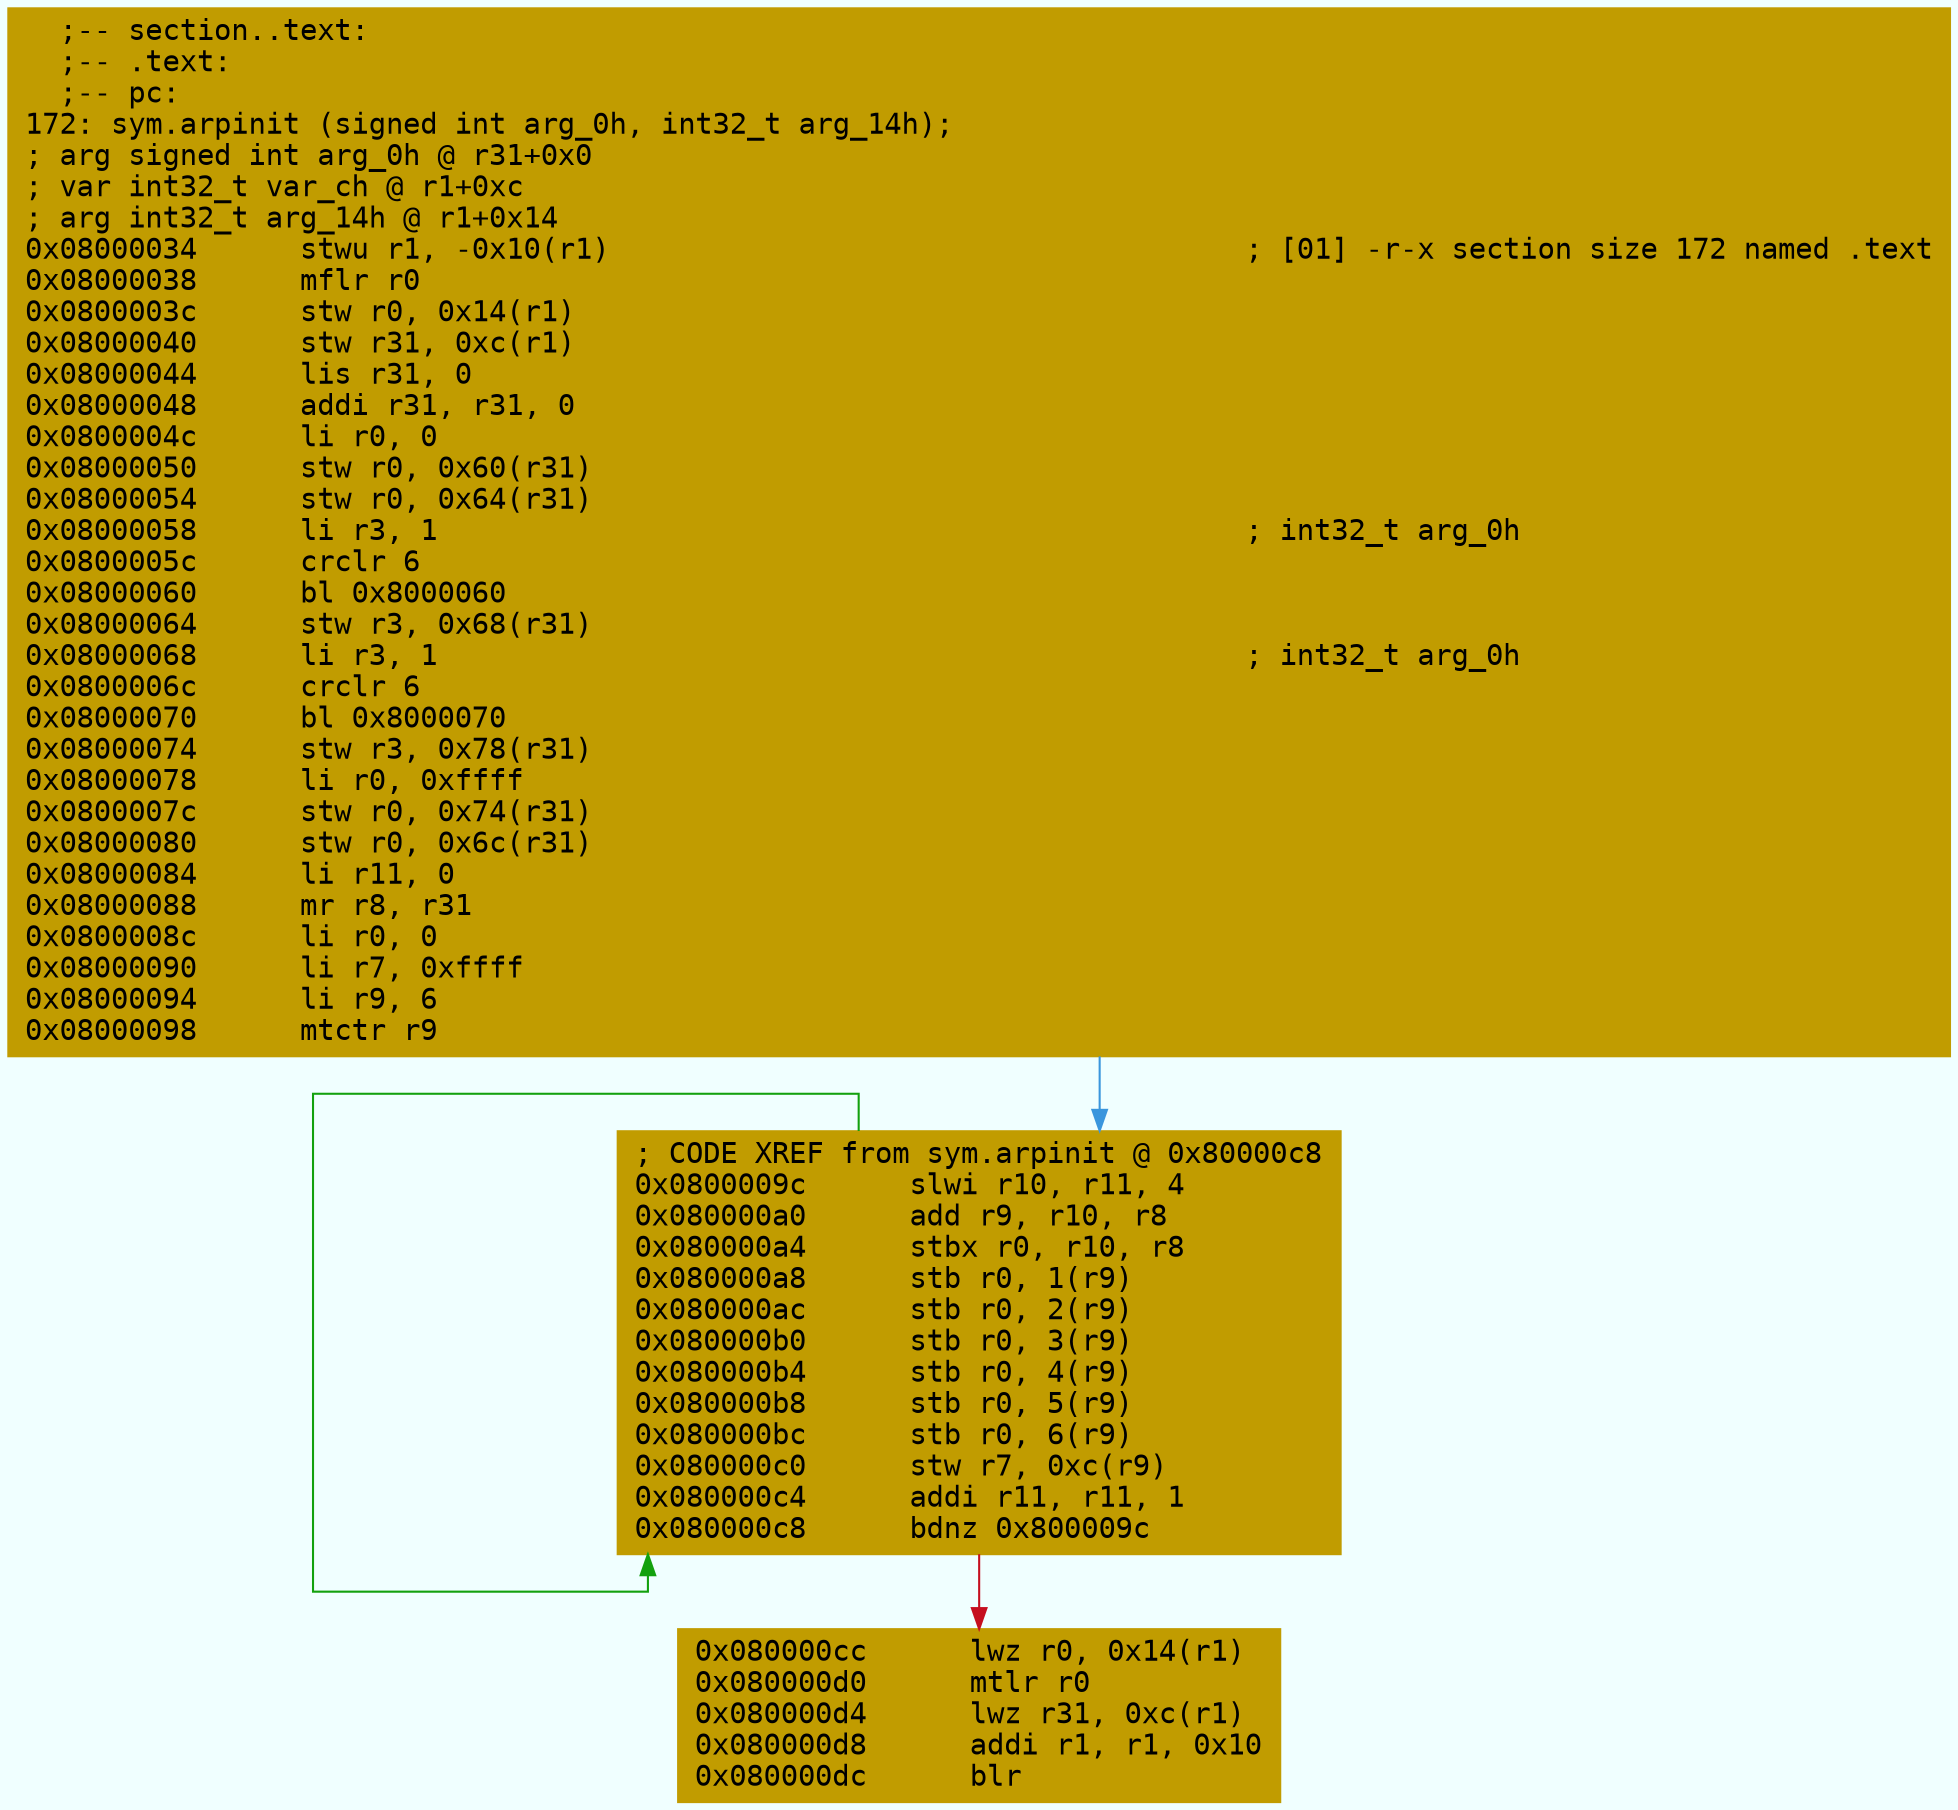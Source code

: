 digraph code {
	graph [bgcolor=azure fontsize=8 fontname="Courier" splines="ortho"];
	node [fillcolor=gray style=filled shape=box];
	edge [arrowhead="normal"];
	"0x08000034" [URL="sym.arpinit/0x08000034", fillcolor="#c19c00",color="#c19c00", fontname="Courier",label="  ;-- section..text:\l  ;-- .text:\l  ;-- pc:\l172: sym.arpinit (signed int arg_0h, int32_t arg_14h);\l; arg signed int arg_0h @ r31+0x0\l; var int32_t var_ch @ r1+0xc\l; arg int32_t arg_14h @ r1+0x14\l0x08000034      stwu r1, -0x10(r1)                                     ; [01] -r-x section size 172 named .text\l0x08000038      mflr r0\l0x0800003c      stw r0, 0x14(r1)\l0x08000040      stw r31, 0xc(r1)\l0x08000044      lis r31, 0\l0x08000048      addi r31, r31, 0\l0x0800004c      li r0, 0\l0x08000050      stw r0, 0x60(r31)\l0x08000054      stw r0, 0x64(r31)\l0x08000058      li r3, 1                                               ; int32_t arg_0h\l0x0800005c      crclr 6\l0x08000060      bl 0x8000060\l0x08000064      stw r3, 0x68(r31)\l0x08000068      li r3, 1                                               ; int32_t arg_0h\l0x0800006c      crclr 6\l0x08000070      bl 0x8000070\l0x08000074      stw r3, 0x78(r31)\l0x08000078      li r0, 0xffff\l0x0800007c      stw r0, 0x74(r31)\l0x08000080      stw r0, 0x6c(r31)\l0x08000084      li r11, 0\l0x08000088      mr r8, r31\l0x0800008c      li r0, 0\l0x08000090      li r7, 0xffff\l0x08000094      li r9, 6\l0x08000098      mtctr r9\l"]
	"0x0800009c" [URL="sym.arpinit/0x0800009c", fillcolor="#c19c00",color="#c19c00", fontname="Courier",label="; CODE XREF from sym.arpinit @ 0x80000c8\l0x0800009c      slwi r10, r11, 4\l0x080000a0      add r9, r10, r8\l0x080000a4      stbx r0, r10, r8\l0x080000a8      stb r0, 1(r9)\l0x080000ac      stb r0, 2(r9)\l0x080000b0      stb r0, 3(r9)\l0x080000b4      stb r0, 4(r9)\l0x080000b8      stb r0, 5(r9)\l0x080000bc      stb r0, 6(r9)\l0x080000c0      stw r7, 0xc(r9)\l0x080000c4      addi r11, r11, 1\l0x080000c8      bdnz 0x800009c\l"]
	"0x080000cc" [URL="sym.arpinit/0x080000cc", fillcolor="#c19c00",color="#c19c00", fontname="Courier",label="0x080000cc      lwz r0, 0x14(r1)\l0x080000d0      mtlr r0\l0x080000d4      lwz r31, 0xc(r1)\l0x080000d8      addi r1, r1, 0x10\l0x080000dc      blr\l"]
        "0x08000034" -> "0x0800009c" [color="#3a96dd"];
        "0x0800009c" -> "0x0800009c" [color="#13a10e"];
        "0x0800009c" -> "0x080000cc" [color="#c50f1f"];
}
